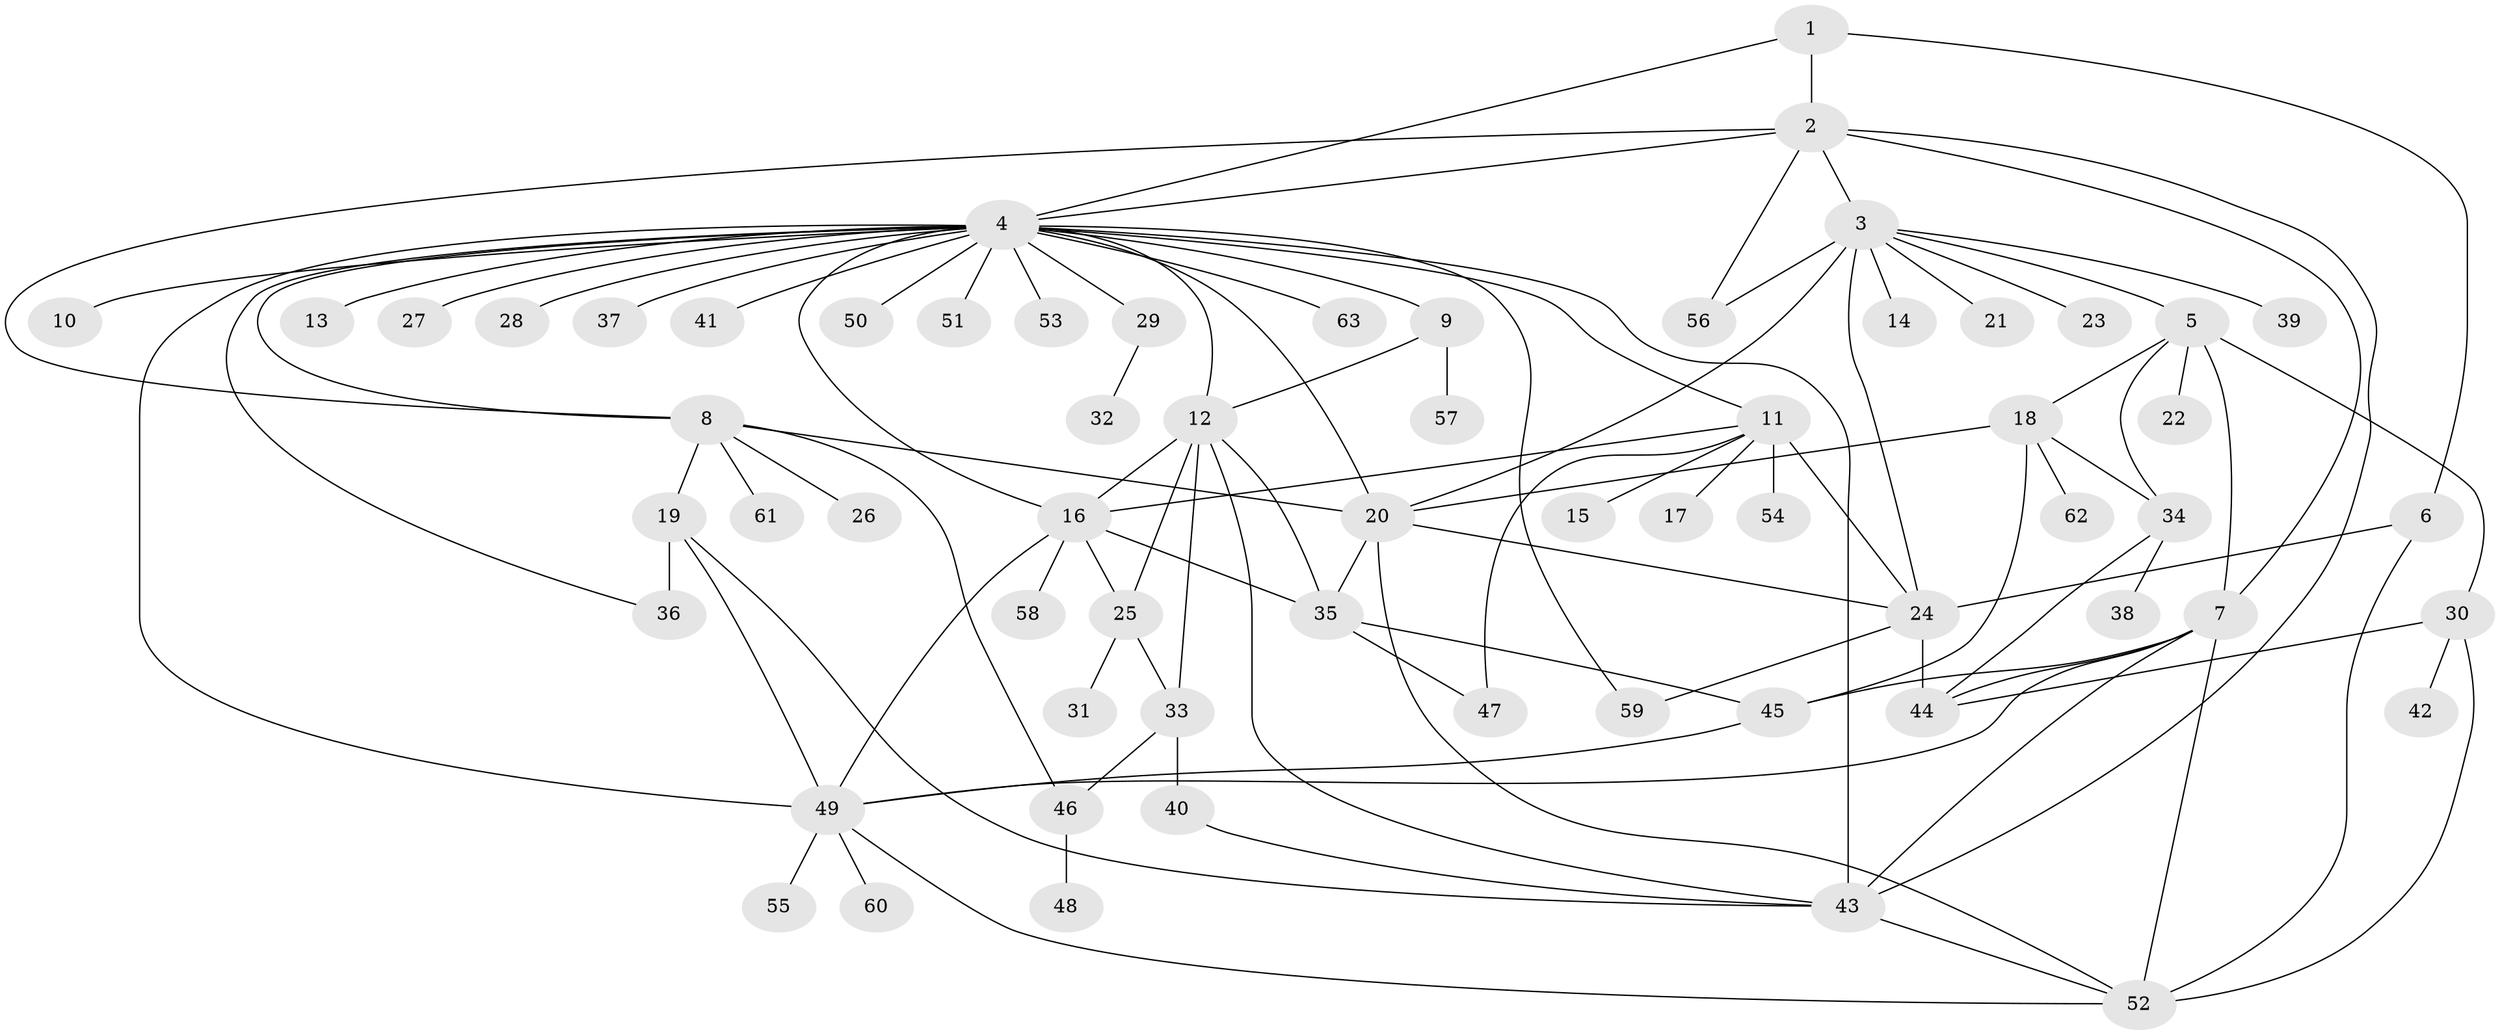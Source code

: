 // original degree distribution, {3: 0.07692307692307693, 10: 0.028846153846153848, 27: 0.009615384615384616, 8: 0.028846153846153848, 4: 0.07692307692307693, 1: 0.49038461538461536, 2: 0.15384615384615385, 6: 0.038461538461538464, 5: 0.057692307692307696, 9: 0.028846153846153848, 7: 0.009615384615384616}
// Generated by graph-tools (version 1.1) at 2025/50/03/04/25 22:50:41]
// undirected, 63 vertices, 103 edges
graph export_dot {
  node [color=gray90,style=filled];
  1;
  2;
  3;
  4;
  5;
  6;
  7;
  8;
  9;
  10;
  11;
  12;
  13;
  14;
  15;
  16;
  17;
  18;
  19;
  20;
  21;
  22;
  23;
  24;
  25;
  26;
  27;
  28;
  29;
  30;
  31;
  32;
  33;
  34;
  35;
  36;
  37;
  38;
  39;
  40;
  41;
  42;
  43;
  44;
  45;
  46;
  47;
  48;
  49;
  50;
  51;
  52;
  53;
  54;
  55;
  56;
  57;
  58;
  59;
  60;
  61;
  62;
  63;
  1 -- 2 [weight=1.0];
  1 -- 4 [weight=1.0];
  1 -- 6 [weight=1.0];
  2 -- 3 [weight=1.0];
  2 -- 4 [weight=1.0];
  2 -- 7 [weight=1.0];
  2 -- 8 [weight=1.0];
  2 -- 43 [weight=1.0];
  2 -- 56 [weight=1.0];
  3 -- 5 [weight=1.0];
  3 -- 14 [weight=1.0];
  3 -- 20 [weight=2.0];
  3 -- 21 [weight=1.0];
  3 -- 23 [weight=1.0];
  3 -- 24 [weight=1.0];
  3 -- 39 [weight=1.0];
  3 -- 56 [weight=1.0];
  4 -- 8 [weight=1.0];
  4 -- 9 [weight=1.0];
  4 -- 10 [weight=1.0];
  4 -- 11 [weight=1.0];
  4 -- 12 [weight=1.0];
  4 -- 13 [weight=1.0];
  4 -- 16 [weight=1.0];
  4 -- 20 [weight=2.0];
  4 -- 27 [weight=1.0];
  4 -- 28 [weight=1.0];
  4 -- 29 [weight=1.0];
  4 -- 36 [weight=1.0];
  4 -- 37 [weight=1.0];
  4 -- 41 [weight=1.0];
  4 -- 43 [weight=1.0];
  4 -- 49 [weight=1.0];
  4 -- 50 [weight=1.0];
  4 -- 51 [weight=1.0];
  4 -- 53 [weight=1.0];
  4 -- 59 [weight=1.0];
  4 -- 63 [weight=1.0];
  5 -- 7 [weight=1.0];
  5 -- 18 [weight=1.0];
  5 -- 22 [weight=1.0];
  5 -- 30 [weight=1.0];
  5 -- 34 [weight=1.0];
  6 -- 24 [weight=1.0];
  6 -- 52 [weight=1.0];
  7 -- 43 [weight=1.0];
  7 -- 44 [weight=1.0];
  7 -- 45 [weight=2.0];
  7 -- 49 [weight=1.0];
  7 -- 52 [weight=2.0];
  8 -- 19 [weight=1.0];
  8 -- 20 [weight=1.0];
  8 -- 26 [weight=1.0];
  8 -- 46 [weight=1.0];
  8 -- 61 [weight=1.0];
  9 -- 12 [weight=1.0];
  9 -- 57 [weight=1.0];
  11 -- 15 [weight=1.0];
  11 -- 16 [weight=1.0];
  11 -- 17 [weight=1.0];
  11 -- 24 [weight=1.0];
  11 -- 47 [weight=1.0];
  11 -- 54 [weight=1.0];
  12 -- 16 [weight=1.0];
  12 -- 25 [weight=2.0];
  12 -- 33 [weight=1.0];
  12 -- 35 [weight=4.0];
  12 -- 43 [weight=1.0];
  16 -- 25 [weight=1.0];
  16 -- 35 [weight=1.0];
  16 -- 49 [weight=1.0];
  16 -- 58 [weight=1.0];
  18 -- 20 [weight=1.0];
  18 -- 34 [weight=1.0];
  18 -- 45 [weight=1.0];
  18 -- 62 [weight=1.0];
  19 -- 36 [weight=2.0];
  19 -- 43 [weight=1.0];
  19 -- 49 [weight=1.0];
  20 -- 24 [weight=1.0];
  20 -- 35 [weight=1.0];
  20 -- 52 [weight=2.0];
  24 -- 44 [weight=1.0];
  24 -- 59 [weight=1.0];
  25 -- 31 [weight=1.0];
  25 -- 33 [weight=1.0];
  29 -- 32 [weight=1.0];
  30 -- 42 [weight=1.0];
  30 -- 44 [weight=1.0];
  30 -- 52 [weight=1.0];
  33 -- 40 [weight=1.0];
  33 -- 46 [weight=1.0];
  34 -- 38 [weight=1.0];
  34 -- 44 [weight=1.0];
  35 -- 45 [weight=1.0];
  35 -- 47 [weight=1.0];
  40 -- 43 [weight=1.0];
  43 -- 52 [weight=1.0];
  45 -- 49 [weight=1.0];
  46 -- 48 [weight=1.0];
  49 -- 52 [weight=1.0];
  49 -- 55 [weight=1.0];
  49 -- 60 [weight=1.0];
}
